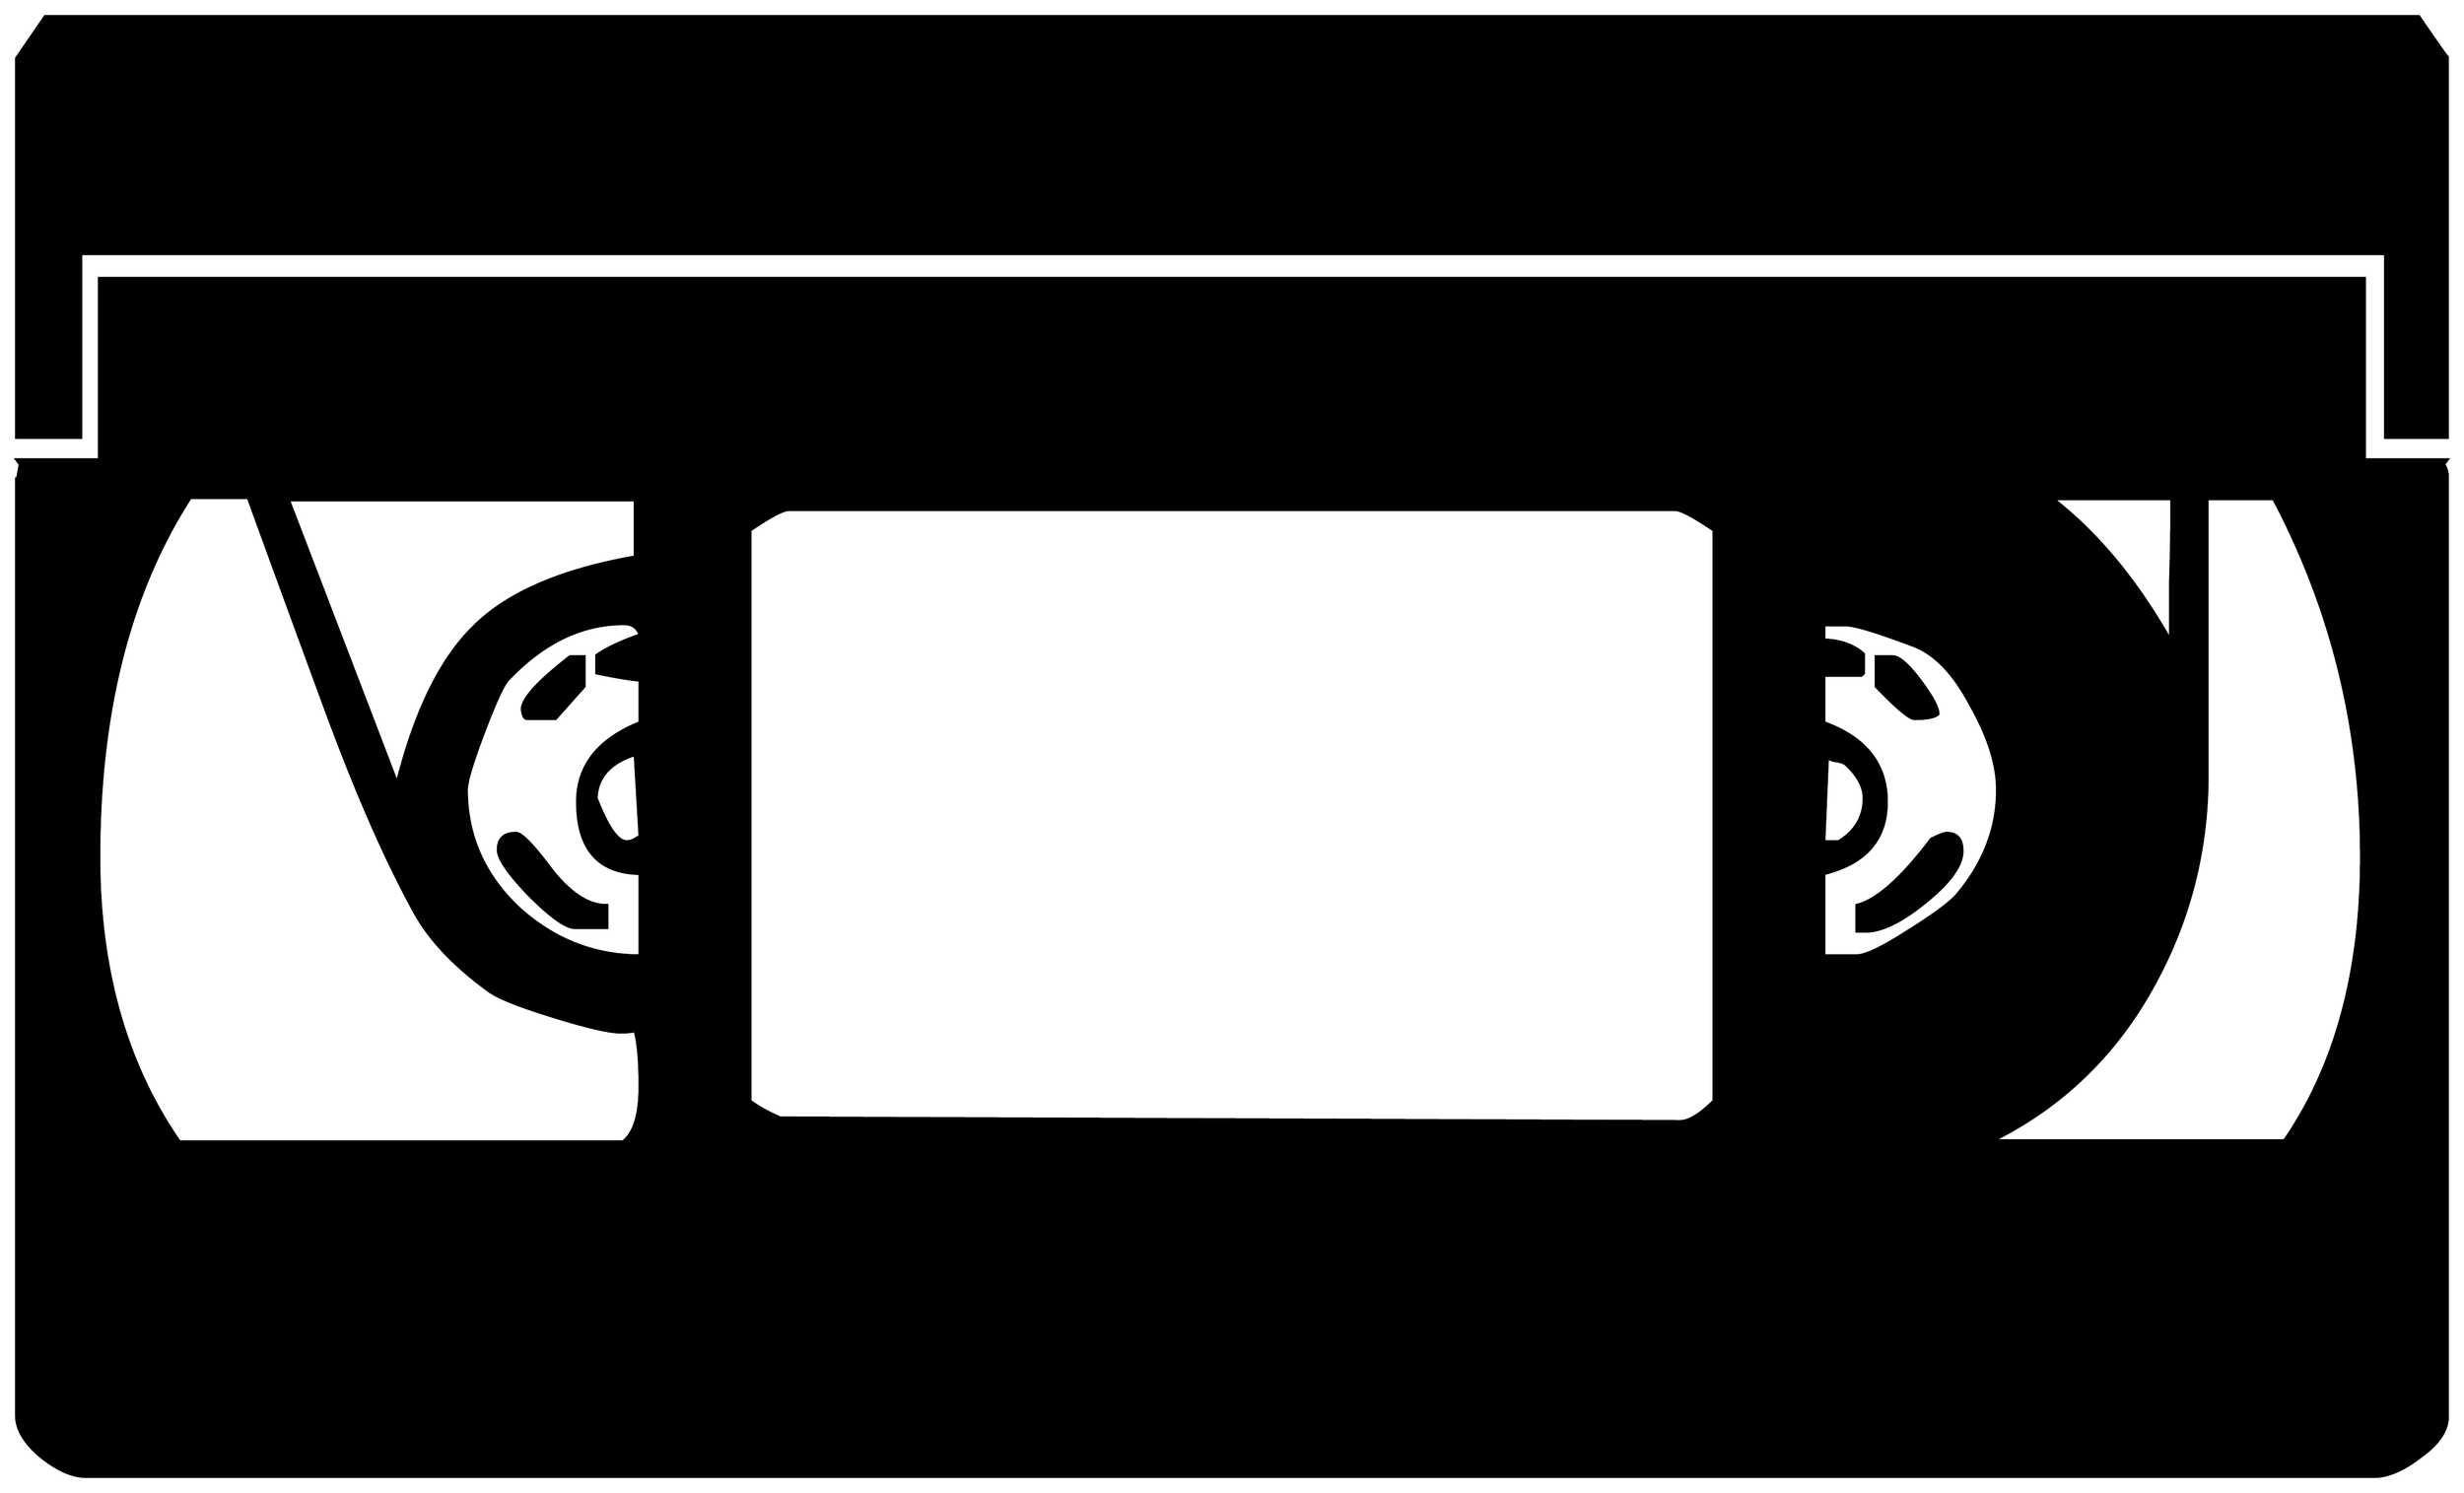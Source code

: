 


\begin{tikzpicture}[y=0.80pt, x=0.80pt, yscale=-1.0, xscale=1.0, inner sep=0pt, outer sep=0pt]
\begin{scope}[shift={(100.0,1645.0)},nonzero rule]
  \path[draw=.,fill=.,line width=1.600pt] (2106.0,-778.0) --
    (2054.0,-778.0) -- (2054.0,-931.0) -- (136.0,-931.0) --
    (136.0,-778.0) -- (82.0,-778.0) -- (82.0,-1094.0) ..
    controls (82.0,-1094.0) and (90.0,-1105.667) ..
    (106.0,-1129.0) -- (2082.0,-1129.0) .. controls
    (2098.0,-1105.667) and (2106.0,-1094.333) .. (2106.0,-1095.0) --
    (2106.0,-778.0) -- cycle(2106.0,37.0) .. controls
    (2106.0,48.333) and (2098.667,59.333) .. (2084.0,70.0) .. controls
    (2069.333,81.333) and (2056.333,87.0) .. (2045.0,87.0) --
    (140.0,87.0) .. controls (128.667,87.0) and (116.0,81.333) ..
    (102.0,70.0) .. controls (88.667,58.667) and (82.0,47.333) ..
    (82.0,36.0) -- (82.0,-745.0) .. controls (82.0,-739.667) and
    (83.0,-743.333) .. (85.0,-756.0) -- (82.0,-760.0) --
    (151.0,-760.0) -- (151.0,-911.0) -- (2037.0,-911.0) --
    (2037.0,-760.0) -- (2106.0,-760.0) -- (2103.0,-756.0) ..
    controls (2105.0,-752.667) and (2106.0,-749.333) ..
    (2106.0,-746.0) -- (2106.0,37.0) -- cycle(1876.0,-703.0) --
    (1876.0,-727.0) -- (1778.0,-727.0) .. controls
    (1814.667,-698.333) and (1847.0,-659.333) .. (1875.0,-610.0) ..
    controls (1875.0,-620.0) and (1875.0,-635.667) ..
    (1875.0,-657.0) .. controls (1875.667,-679.0) and
    (1876.0,-694.333) .. (1876.0,-703.0) -- cycle(2034.0,-429.0)
    .. controls (2034.0,-535.667) and (2009.667,-635.0) ..
    (1961.0,-727.0) -- (1906.0,-727.0) -- (1906.0,-497.0) ..
    controls (1906.0,-433.0) and (1890.333,-373.333) ..
    (1859.0,-318.0) .. controls (1827.667,-262.667) and
    (1784.0,-221.0) .. (1728.0,-193.0) -- (1970.0,-193.0) ..
    controls (2012.667,-255.0) and (2034.0,-333.667) ..
    (2034.0,-429.0) -- cycle(1731.0,-485.0) .. controls
    (1731.0,-505.667) and (1723.667,-529.0) .. (1709.0,-555.0) ..
    controls (1695.0,-581.667) and (1679.0,-598.333) ..
    (1661.0,-605.0) .. controls (1631.0,-616.333) and
    (1612.333,-622.0) .. (1605.0,-622.0) -- (1587.0,-622.0) --
    (1587.0,-610.0) .. controls (1601.0,-609.333) and
    (1612.0,-605.333) .. (1620.0,-598.0) -- (1620.0,-582.0) --
    (1618.0,-580.0) -- (1587.0,-580.0) -- (1587.0,-541.0) ..
    controls (1621.667,-528.333) and (1639.0,-506.333) ..
    (1639.0,-475.0) .. controls (1639.0,-443.667) and
    (1621.667,-423.667) .. (1587.0,-415.0) -- (1587.0,-347.0) --
    (1614.0,-347.0) .. controls (1621.333,-347.0) and
    (1635.333,-353.667) .. (1656.0,-367.0) .. controls
    (1677.333,-380.333) and (1691.0,-390.333) .. (1697.0,-397.0) ..
    controls (1719.667,-423.667) and (1731.0,-453.0) ..
    (1731.0,-485.0) -- cycle(1620.0,-478.0) .. controls
    (1620.0,-487.333) and (1615.0,-496.667) .. (1605.0,-506.0) ..
    controls (1603.667,-507.333) and (1600.667,-508.333) ..
    (1596.0,-509.0) .. controls (1592.0,-509.667) and
    (1590.0,-511.0) .. (1590.0,-513.0) -- (1587.0,-442.0) --
    (1599.0,-442.0) .. controls (1613.0,-450.667) and
    (1620.0,-462.667) .. (1620.0,-478.0) -- cycle(1495.0,-226.0)
    -- (1495.0,-701.0) .. controls (1478.333,-712.333) and
    (1467.667,-718.0) .. (1463.0,-718.0) -- (725.0,-718.0) ..
    controls (720.333,-718.0) and (709.667,-712.333) .. (693.0,-701.0)
    -- (693.0,-226.0) .. controls (699.0,-221.333) and
    (707.333,-216.667) .. (718.0,-212.0) -- (1467.0,-209.0) ..
    controls (1474.333,-209.0) and (1483.667,-214.667) ..
    (1495.0,-226.0) -- cycle(597.0,-679.0) -- (597.0,-726.0) --
    (309.0,-726.0) -- (399.0,-491.0) .. controls (414.333,-551.667)
    and (436.0,-595.333) .. (464.0,-622.0) .. controls
    (492.0,-649.333) and (536.333,-668.333) .. (597.0,-679.0) --
    cycle(601.0,-446.0) -- (597.0,-514.0) .. controls
    (576.333,-507.333) and (565.667,-495.333) .. (565.0,-478.0) ..
    controls (574.333,-454.0) and (582.667,-442.0) .. (590.0,-442.0)
    .. controls (592.667,-442.0) and (595.0,-442.667) ..
    (597.0,-444.0) .. controls (599.0,-445.333) and (600.333,-446.0)
    .. (601.0,-446.0) -- cycle(601.0,-347.0) -- (601.0,-415.0)
    .. controls (566.333,-415.667) and (549.0,-435.667) ..
    (549.0,-475.0) .. controls (549.0,-505.0) and (566.333,-527.0)
    .. (601.0,-541.0) -- (601.0,-576.0) .. controls
    (593.0,-576.667) and (581.0,-578.667) .. (565.0,-582.0) --
    (565.0,-597.0) .. controls (573.667,-603.0) and (585.667,-608.667)
    .. (601.0,-614.0) .. controls (599.0,-620.0) and
    (594.667,-623.0) .. (588.0,-623.0) .. controls (552.667,-623.0)
    and (520.333,-607.333) .. (491.0,-576.0) .. controls
    (487.0,-571.333) and (480.333,-556.667) .. (471.0,-532.0) ..
    controls (461.667,-507.333) and (457.0,-491.667) .. (457.0,-485.0)
    .. controls (457.0,-447.0) and (471.333,-414.333) ..
    (500.0,-387.0) .. controls (529.333,-360.333) and (563.0,-347.0)
    .. (601.0,-347.0) -- cycle(601.0,-238.0) .. controls
    (601.0,-258.667) and (599.667,-274.0) .. (597.0,-284.0) ..
    controls (593.667,-283.333) and (589.667,-283.0) .. (585.0,-283.0)
    .. controls (575.667,-283.0) and (557.0,-287.333) ..
    (529.0,-296.0) .. controls (501.0,-304.667) and (483.333,-311.667)
    .. (476.0,-317.0) .. controls (447.333,-337.667) and
    (426.667,-359.333) .. (414.0,-382.0) .. controls (390.0,-425.333)
    and (365.0,-482.333) .. (339.0,-553.0) .. controls
    (317.667,-611.0) and (296.333,-669.333) .. (275.0,-728.0) --
    (227.0,-728.0) .. controls (176.333,-649.333) and (151.0,-549.667)
    .. (151.0,-429.0) .. controls (151.0,-335.667) and
    (173.333,-256.667) .. (218.0,-192.0) -- (587.0,-192.0) ..
    controls (596.333,-199.333) and (601.0,-214.667) .. (601.0,-238.0)
    -- cycle(1682.0,-548.0) .. controls (1679.333,-545.333) and
    (1672.667,-544.0) .. (1662.0,-544.0) .. controls
    (1658.0,-544.0) and (1647.333,-553.0) .. (1630.0,-571.0) --
    (1630.0,-596.0) -- (1644.0,-596.0) .. controls
    (1649.333,-596.0) and (1657.0,-589.333) .. (1667.0,-576.0) ..
    controls (1677.0,-562.667) and (1682.0,-553.333) ..
    (1682.0,-548.0) -- cycle(1702.0,-434.0) .. controls
    (1702.0,-422.0) and (1691.667,-407.667) .. (1671.0,-391.0) ..
    controls (1650.333,-374.333) and (1633.333,-366.333) ..
    (1620.0,-367.0) -- (1614.0,-367.0) -- (1614.0,-389.0) ..
    controls (1630.667,-393.0) and (1651.333,-411.333) ..
    (1676.0,-444.0) .. controls (1682.667,-447.333) and
    (1687.0,-449.0) .. (1689.0,-449.0) .. controls
    (1697.667,-449.0) and (1702.0,-444.0) .. (1702.0,-434.0) --
    cycle(555.0,-571.0) .. controls (549.667,-565.0) and
    (541.667,-556.0) .. (531.0,-544.0) -- (507.0,-544.0) ..
    controls (505.0,-544.0) and (503.667,-546.667) .. (503.0,-552.0)
    .. controls (503.0,-560.667) and (516.333,-575.333) ..
    (543.0,-596.0) -- (555.0,-596.0) -- (555.0,-571.0) --
    cycle(574.0,-370.0) -- (547.0,-370.0) .. controls
    (539.667,-370.0) and (527.0,-379.0) .. (509.0,-397.0) ..
    controls (491.667,-415.0) and (483.0,-427.667) .. (483.0,-435.0)
    .. controls (483.0,-444.333) and (488.0,-449.0) ..
    (498.0,-449.0) .. controls (502.667,-449.0) and (512.667,-438.667)
    .. (528.0,-418.0) .. controls (544.0,-398.0) and
    (559.333,-388.333) .. (574.0,-389.0) -- (574.0,-370.0) -- cycle;
\end{scope}

\end{tikzpicture}

